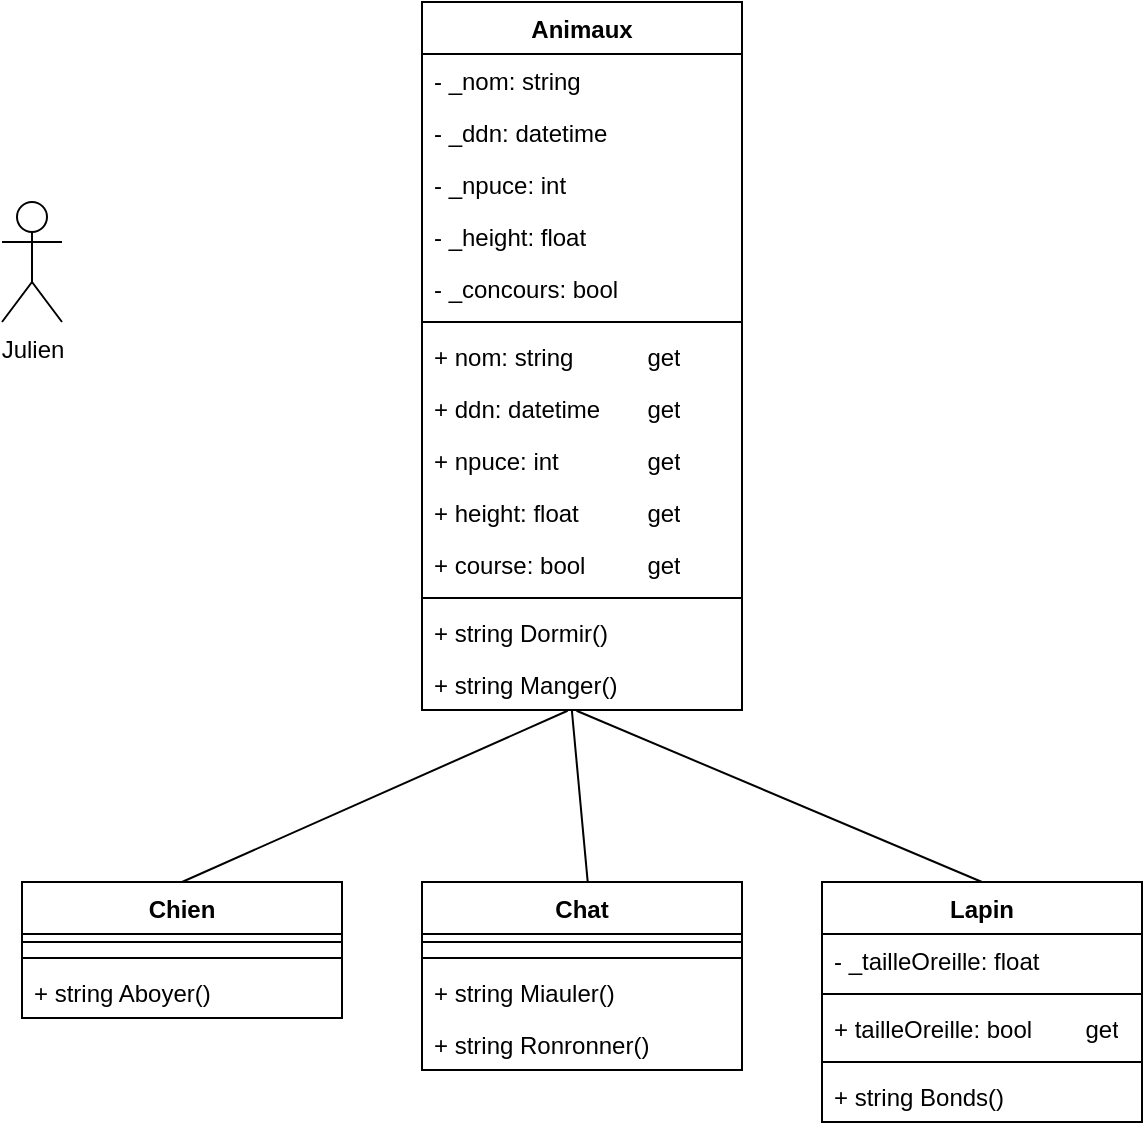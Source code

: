 <mxfile version="21.6.8" type="device" pages="4">
  <diagram name="Animaux" id="G9YIiXVRCC_o8Q86txv5">
    <mxGraphModel dx="1674" dy="884" grid="1" gridSize="10" guides="1" tooltips="1" connect="1" arrows="1" fold="1" page="1" pageScale="1" pageWidth="827" pageHeight="1169" math="0" shadow="0">
      <root>
        <mxCell id="0" />
        <mxCell id="1" parent="0" />
        <mxCell id="nkpsJDOZXWLlTWPkHxSV-1" value="Animaux" style="swimlane;fontStyle=1;align=center;verticalAlign=top;childLayout=stackLayout;horizontal=1;startSize=26;horizontalStack=0;resizeParent=1;resizeParentMax=0;resizeLast=0;collapsible=1;marginBottom=0;whiteSpace=wrap;html=1;" vertex="1" parent="1">
          <mxGeometry x="320" y="320" width="160" height="354" as="geometry" />
        </mxCell>
        <mxCell id="nkpsJDOZXWLlTWPkHxSV-2" value="- _nom: string" style="text;strokeColor=none;fillColor=none;align=left;verticalAlign=top;spacingLeft=4;spacingRight=4;overflow=hidden;rotatable=0;points=[[0,0.5],[1,0.5]];portConstraint=eastwest;whiteSpace=wrap;html=1;" vertex="1" parent="nkpsJDOZXWLlTWPkHxSV-1">
          <mxGeometry y="26" width="160" height="26" as="geometry" />
        </mxCell>
        <mxCell id="nkpsJDOZXWLlTWPkHxSV-14" value="- _ddn: datetime" style="text;strokeColor=none;fillColor=none;align=left;verticalAlign=top;spacingLeft=4;spacingRight=4;overflow=hidden;rotatable=0;points=[[0,0.5],[1,0.5]];portConstraint=eastwest;whiteSpace=wrap;html=1;" vertex="1" parent="nkpsJDOZXWLlTWPkHxSV-1">
          <mxGeometry y="52" width="160" height="26" as="geometry" />
        </mxCell>
        <mxCell id="nkpsJDOZXWLlTWPkHxSV-15" value="- _npuce: int" style="text;strokeColor=none;fillColor=none;align=left;verticalAlign=top;spacingLeft=4;spacingRight=4;overflow=hidden;rotatable=0;points=[[0,0.5],[1,0.5]];portConstraint=eastwest;whiteSpace=wrap;html=1;" vertex="1" parent="nkpsJDOZXWLlTWPkHxSV-1">
          <mxGeometry y="78" width="160" height="26" as="geometry" />
        </mxCell>
        <mxCell id="nkpsJDOZXWLlTWPkHxSV-18" value="- _height: float&lt;br&gt;" style="text;strokeColor=none;fillColor=none;align=left;verticalAlign=top;spacingLeft=4;spacingRight=4;overflow=hidden;rotatable=0;points=[[0,0.5],[1,0.5]];portConstraint=eastwest;whiteSpace=wrap;html=1;" vertex="1" parent="nkpsJDOZXWLlTWPkHxSV-1">
          <mxGeometry y="104" width="160" height="26" as="geometry" />
        </mxCell>
        <mxCell id="nkpsJDOZXWLlTWPkHxSV-19" value="- _concours: bool" style="text;strokeColor=none;fillColor=none;align=left;verticalAlign=top;spacingLeft=4;spacingRight=4;overflow=hidden;rotatable=0;points=[[0,0.5],[1,0.5]];portConstraint=eastwest;whiteSpace=wrap;html=1;" vertex="1" parent="nkpsJDOZXWLlTWPkHxSV-1">
          <mxGeometry y="130" width="160" height="26" as="geometry" />
        </mxCell>
        <mxCell id="nkpsJDOZXWLlTWPkHxSV-3" value="" style="line;strokeWidth=1;fillColor=none;align=left;verticalAlign=middle;spacingTop=-1;spacingLeft=3;spacingRight=3;rotatable=0;labelPosition=right;points=[];portConstraint=eastwest;strokeColor=inherit;" vertex="1" parent="nkpsJDOZXWLlTWPkHxSV-1">
          <mxGeometry y="156" width="160" height="8" as="geometry" />
        </mxCell>
        <mxCell id="nkpsJDOZXWLlTWPkHxSV-4" value="+ nom: string&amp;nbsp;&lt;span style=&quot;white-space: pre;&quot;&gt;&#x9;&lt;/span&gt;&lt;span style=&quot;white-space: pre;&quot;&gt;&#x9;&lt;/span&gt;get" style="text;strokeColor=none;fillColor=none;align=left;verticalAlign=top;spacingLeft=4;spacingRight=4;overflow=hidden;rotatable=0;points=[[0,0.5],[1,0.5]];portConstraint=eastwest;whiteSpace=wrap;html=1;" vertex="1" parent="nkpsJDOZXWLlTWPkHxSV-1">
          <mxGeometry y="164" width="160" height="26" as="geometry" />
        </mxCell>
        <mxCell id="nkpsJDOZXWLlTWPkHxSV-16" value="+ ddn: datetime&amp;nbsp;&lt;span style=&quot;white-space: pre;&quot;&gt;&#x9;&lt;/span&gt;get" style="text;strokeColor=none;fillColor=none;align=left;verticalAlign=top;spacingLeft=4;spacingRight=4;overflow=hidden;rotatable=0;points=[[0,0.5],[1,0.5]];portConstraint=eastwest;whiteSpace=wrap;html=1;" vertex="1" parent="nkpsJDOZXWLlTWPkHxSV-1">
          <mxGeometry y="190" width="160" height="26" as="geometry" />
        </mxCell>
        <mxCell id="nkpsJDOZXWLlTWPkHxSV-17" value="+ npuce: int&lt;span style=&quot;white-space: pre;&quot;&gt;&#x9;&lt;/span&gt;&amp;nbsp;&lt;span style=&quot;&quot;&gt;&lt;span style=&quot;white-space: pre;&quot;&gt;&amp;nbsp;&amp;nbsp;&amp;nbsp;&amp;nbsp;&lt;/span&gt;&lt;/span&gt;&lt;span style=&quot;&quot;&gt;&lt;span style=&quot;white-space: pre;&quot;&gt;&amp;nbsp;&amp;nbsp;&amp;nbsp;&lt;/span&gt;&lt;/span&gt;get" style="text;strokeColor=none;fillColor=none;align=left;verticalAlign=top;spacingLeft=4;spacingRight=4;overflow=hidden;rotatable=0;points=[[0,0.5],[1,0.5]];portConstraint=eastwest;whiteSpace=wrap;html=1;" vertex="1" parent="nkpsJDOZXWLlTWPkHxSV-1">
          <mxGeometry y="216" width="160" height="26" as="geometry" />
        </mxCell>
        <mxCell id="nkpsJDOZXWLlTWPkHxSV-20" value="+ height: float&lt;span style=&quot;white-space: pre;&quot;&gt;&#x9;&lt;/span&gt;&lt;span style=&quot;white-space: pre;&quot;&gt;&#x9;&lt;/span&gt;get" style="text;strokeColor=none;fillColor=none;align=left;verticalAlign=top;spacingLeft=4;spacingRight=4;overflow=hidden;rotatable=0;points=[[0,0.5],[1,0.5]];portConstraint=eastwest;whiteSpace=wrap;html=1;" vertex="1" parent="nkpsJDOZXWLlTWPkHxSV-1">
          <mxGeometry y="242" width="160" height="26" as="geometry" />
        </mxCell>
        <mxCell id="nkpsJDOZXWLlTWPkHxSV-21" value="+ course: bool&lt;span style=&quot;white-space: pre;&quot;&gt;&#x9;&lt;/span&gt;&lt;span style=&quot;white-space: pre;&quot;&gt;&#x9;&lt;/span&gt;get" style="text;strokeColor=none;fillColor=none;align=left;verticalAlign=top;spacingLeft=4;spacingRight=4;overflow=hidden;rotatable=0;points=[[0,0.5],[1,0.5]];portConstraint=eastwest;whiteSpace=wrap;html=1;" vertex="1" parent="nkpsJDOZXWLlTWPkHxSV-1">
          <mxGeometry y="268" width="160" height="26" as="geometry" />
        </mxCell>
        <mxCell id="nkpsJDOZXWLlTWPkHxSV-5" value="" style="line;strokeWidth=1;fillColor=none;align=left;verticalAlign=middle;spacingTop=-1;spacingLeft=3;spacingRight=3;rotatable=0;labelPosition=right;points=[];portConstraint=eastwest;strokeColor=inherit;" vertex="1" parent="nkpsJDOZXWLlTWPkHxSV-1">
          <mxGeometry y="294" width="160" height="8" as="geometry" />
        </mxCell>
        <mxCell id="nkpsJDOZXWLlTWPkHxSV-6" value="+ string Dormir()&amp;nbsp;" style="text;strokeColor=none;fillColor=none;align=left;verticalAlign=top;spacingLeft=4;spacingRight=4;overflow=hidden;rotatable=0;points=[[0,0.5],[1,0.5]];portConstraint=eastwest;whiteSpace=wrap;html=1;" vertex="1" parent="nkpsJDOZXWLlTWPkHxSV-1">
          <mxGeometry y="302" width="160" height="26" as="geometry" />
        </mxCell>
        <mxCell id="nkpsJDOZXWLlTWPkHxSV-22" value="+ string Manger()&amp;nbsp;" style="text;strokeColor=none;fillColor=none;align=left;verticalAlign=top;spacingLeft=4;spacingRight=4;overflow=hidden;rotatable=0;points=[[0,0.5],[1,0.5]];portConstraint=eastwest;whiteSpace=wrap;html=1;" vertex="1" parent="nkpsJDOZXWLlTWPkHxSV-1">
          <mxGeometry y="328" width="160" height="26" as="geometry" />
        </mxCell>
        <mxCell id="nkpsJDOZXWLlTWPkHxSV-23" value="Chat" style="swimlane;fontStyle=1;align=center;verticalAlign=top;childLayout=stackLayout;horizontal=1;startSize=26;horizontalStack=0;resizeParent=1;resizeParentMax=0;resizeLast=0;collapsible=1;marginBottom=0;whiteSpace=wrap;html=1;" vertex="1" parent="1">
          <mxGeometry x="320" y="760" width="160" height="94" as="geometry" />
        </mxCell>
        <mxCell id="nkpsJDOZXWLlTWPkHxSV-29" value="" style="line;strokeWidth=1;fillColor=none;align=left;verticalAlign=middle;spacingTop=-1;spacingLeft=3;spacingRight=3;rotatable=0;labelPosition=right;points=[];portConstraint=eastwest;strokeColor=inherit;" vertex="1" parent="nkpsJDOZXWLlTWPkHxSV-23">
          <mxGeometry y="26" width="160" height="8" as="geometry" />
        </mxCell>
        <mxCell id="nkpsJDOZXWLlTWPkHxSV-35" value="" style="line;strokeWidth=1;fillColor=none;align=left;verticalAlign=middle;spacingTop=-1;spacingLeft=3;spacingRight=3;rotatable=0;labelPosition=right;points=[];portConstraint=eastwest;strokeColor=inherit;" vertex="1" parent="nkpsJDOZXWLlTWPkHxSV-23">
          <mxGeometry y="34" width="160" height="8" as="geometry" />
        </mxCell>
        <mxCell id="nkpsJDOZXWLlTWPkHxSV-36" value="+ string Miauler()&amp;nbsp;" style="text;strokeColor=none;fillColor=none;align=left;verticalAlign=top;spacingLeft=4;spacingRight=4;overflow=hidden;rotatable=0;points=[[0,0.5],[1,0.5]];portConstraint=eastwest;whiteSpace=wrap;html=1;" vertex="1" parent="nkpsJDOZXWLlTWPkHxSV-23">
          <mxGeometry y="42" width="160" height="26" as="geometry" />
        </mxCell>
        <mxCell id="nkpsJDOZXWLlTWPkHxSV-73" value="+ string Ronronner()&amp;nbsp;" style="text;strokeColor=none;fillColor=none;align=left;verticalAlign=top;spacingLeft=4;spacingRight=4;overflow=hidden;rotatable=0;points=[[0,0.5],[1,0.5]];portConstraint=eastwest;whiteSpace=wrap;html=1;" vertex="1" parent="nkpsJDOZXWLlTWPkHxSV-23">
          <mxGeometry y="68" width="160" height="26" as="geometry" />
        </mxCell>
        <mxCell id="nkpsJDOZXWLlTWPkHxSV-38" value="Chien" style="swimlane;fontStyle=1;align=center;verticalAlign=top;childLayout=stackLayout;horizontal=1;startSize=26;horizontalStack=0;resizeParent=1;resizeParentMax=0;resizeLast=0;collapsible=1;marginBottom=0;whiteSpace=wrap;html=1;" vertex="1" parent="1">
          <mxGeometry x="120" y="760" width="160" height="68" as="geometry" />
        </mxCell>
        <mxCell id="nkpsJDOZXWLlTWPkHxSV-44" value="" style="line;strokeWidth=1;fillColor=none;align=left;verticalAlign=middle;spacingTop=-1;spacingLeft=3;spacingRight=3;rotatable=0;labelPosition=right;points=[];portConstraint=eastwest;strokeColor=inherit;" vertex="1" parent="nkpsJDOZXWLlTWPkHxSV-38">
          <mxGeometry y="26" width="160" height="8" as="geometry" />
        </mxCell>
        <mxCell id="nkpsJDOZXWLlTWPkHxSV-50" value="" style="line;strokeWidth=1;fillColor=none;align=left;verticalAlign=middle;spacingTop=-1;spacingLeft=3;spacingRight=3;rotatable=0;labelPosition=right;points=[];portConstraint=eastwest;strokeColor=inherit;" vertex="1" parent="nkpsJDOZXWLlTWPkHxSV-38">
          <mxGeometry y="34" width="160" height="8" as="geometry" />
        </mxCell>
        <mxCell id="nkpsJDOZXWLlTWPkHxSV-51" value="+ string Aboyer()&amp;nbsp;" style="text;strokeColor=none;fillColor=none;align=left;verticalAlign=top;spacingLeft=4;spacingRight=4;overflow=hidden;rotatable=0;points=[[0,0.5],[1,0.5]];portConstraint=eastwest;whiteSpace=wrap;html=1;" vertex="1" parent="nkpsJDOZXWLlTWPkHxSV-38">
          <mxGeometry y="42" width="160" height="26" as="geometry" />
        </mxCell>
        <mxCell id="nkpsJDOZXWLlTWPkHxSV-55" value="" style="endArrow=none;html=1;rounded=0;exitX=0.5;exitY=0;exitDx=0;exitDy=0;entryX=0.455;entryY=1.015;entryDx=0;entryDy=0;entryPerimeter=0;" edge="1" parent="1" source="nkpsJDOZXWLlTWPkHxSV-38" target="nkpsJDOZXWLlTWPkHxSV-22">
          <mxGeometry relative="1" as="geometry">
            <mxPoint x="200.0" y="659.996" as="sourcePoint" />
            <mxPoint x="410" y="720" as="targetPoint" />
          </mxGeometry>
        </mxCell>
        <mxCell id="nkpsJDOZXWLlTWPkHxSV-56" value="" style="endArrow=none;html=1;rounded=0;exitX=0.468;exitY=0.985;exitDx=0;exitDy=0;exitPerimeter=0;entryX=0.518;entryY=0.002;entryDx=0;entryDy=0;entryPerimeter=0;" edge="1" parent="1" source="nkpsJDOZXWLlTWPkHxSV-22" target="nkpsJDOZXWLlTWPkHxSV-23">
          <mxGeometry relative="1" as="geometry">
            <mxPoint x="349" y="700" as="sourcePoint" />
            <mxPoint x="479" y="750" as="targetPoint" />
          </mxGeometry>
        </mxCell>
        <mxCell id="nkpsJDOZXWLlTWPkHxSV-57" value="Lapin" style="swimlane;fontStyle=1;align=center;verticalAlign=top;childLayout=stackLayout;horizontal=1;startSize=26;horizontalStack=0;resizeParent=1;resizeParentMax=0;resizeLast=0;collapsible=1;marginBottom=0;whiteSpace=wrap;html=1;" vertex="1" parent="1">
          <mxGeometry x="520" y="760" width="160" height="120" as="geometry" />
        </mxCell>
        <mxCell id="nkpsJDOZXWLlTWPkHxSV-62" value="- _tailleOreille: float" style="text;strokeColor=none;fillColor=none;align=left;verticalAlign=top;spacingLeft=4;spacingRight=4;overflow=hidden;rotatable=0;points=[[0,0.5],[1,0.5]];portConstraint=eastwest;whiteSpace=wrap;html=1;" vertex="1" parent="nkpsJDOZXWLlTWPkHxSV-57">
          <mxGeometry y="26" width="160" height="26" as="geometry" />
        </mxCell>
        <mxCell id="nkpsJDOZXWLlTWPkHxSV-63" value="" style="line;strokeWidth=1;fillColor=none;align=left;verticalAlign=middle;spacingTop=-1;spacingLeft=3;spacingRight=3;rotatable=0;labelPosition=right;points=[];portConstraint=eastwest;strokeColor=inherit;" vertex="1" parent="nkpsJDOZXWLlTWPkHxSV-57">
          <mxGeometry y="52" width="160" height="8" as="geometry" />
        </mxCell>
        <mxCell id="nkpsJDOZXWLlTWPkHxSV-68" value="+ tailleOreille: bool&lt;span style=&quot;&quot;&gt;&lt;span style=&quot;white-space: pre;&quot;&gt;&amp;nbsp;&amp;nbsp;&amp;nbsp;&amp;nbsp;&lt;/span&gt;&lt;/span&gt;&lt;span style=&quot;&quot;&gt;&lt;span style=&quot;white-space: pre;&quot;&gt;&amp;nbsp;&amp;nbsp;&amp;nbsp;&amp;nbsp;&lt;/span&gt;&lt;/span&gt;get" style="text;strokeColor=none;fillColor=none;align=left;verticalAlign=top;spacingLeft=4;spacingRight=4;overflow=hidden;rotatable=0;points=[[0,0.5],[1,0.5]];portConstraint=eastwest;whiteSpace=wrap;html=1;" vertex="1" parent="nkpsJDOZXWLlTWPkHxSV-57">
          <mxGeometry y="60" width="160" height="26" as="geometry" />
        </mxCell>
        <mxCell id="nkpsJDOZXWLlTWPkHxSV-69" value="" style="line;strokeWidth=1;fillColor=none;align=left;verticalAlign=middle;spacingTop=-1;spacingLeft=3;spacingRight=3;rotatable=0;labelPosition=right;points=[];portConstraint=eastwest;strokeColor=inherit;" vertex="1" parent="nkpsJDOZXWLlTWPkHxSV-57">
          <mxGeometry y="86" width="160" height="8" as="geometry" />
        </mxCell>
        <mxCell id="nkpsJDOZXWLlTWPkHxSV-70" value="+ string Bonds()&amp;nbsp;" style="text;strokeColor=none;fillColor=none;align=left;verticalAlign=top;spacingLeft=4;spacingRight=4;overflow=hidden;rotatable=0;points=[[0,0.5],[1,0.5]];portConstraint=eastwest;whiteSpace=wrap;html=1;" vertex="1" parent="nkpsJDOZXWLlTWPkHxSV-57">
          <mxGeometry y="94" width="160" height="26" as="geometry" />
        </mxCell>
        <mxCell id="nkpsJDOZXWLlTWPkHxSV-72" value="" style="endArrow=none;html=1;rounded=0;exitX=0.483;exitY=1.015;exitDx=0;exitDy=0;exitPerimeter=0;entryX=0.5;entryY=0;entryDx=0;entryDy=0;" edge="1" parent="1" source="nkpsJDOZXWLlTWPkHxSV-22" target="nkpsJDOZXWLlTWPkHxSV-57">
          <mxGeometry relative="1" as="geometry">
            <mxPoint x="570" y="650" as="sourcePoint" />
            <mxPoint x="578" y="737" as="targetPoint" />
          </mxGeometry>
        </mxCell>
        <mxCell id="1p0MgrXHbear9y_bYHHC-1" value="Julien" style="shape=umlActor;verticalLabelPosition=bottom;verticalAlign=top;html=1;" vertex="1" parent="1">
          <mxGeometry x="110" y="420" width="30" height="60" as="geometry" />
        </mxCell>
      </root>
    </mxGraphModel>
  </diagram>
  <diagram id="aQ-FF86XojmF6SfJ6ZYk" name="Parallelepipede">
    <mxGraphModel dx="797" dy="421" grid="1" gridSize="10" guides="1" tooltips="1" connect="1" arrows="1" fold="1" page="1" pageScale="1" pageWidth="827" pageHeight="1169" math="0" shadow="0">
      <root>
        <mxCell id="0" />
        <mxCell id="1" parent="0" />
        <mxCell id="4IF6lbvwDm5EGwDaZwMn-1" value="[A] Parallelepipede " style="swimlane;fontStyle=1;align=center;verticalAlign=top;childLayout=stackLayout;horizontal=1;startSize=26;horizontalStack=0;resizeParent=1;resizeParentMax=0;resizeLast=0;collapsible=1;marginBottom=0;whiteSpace=wrap;html=1;" vertex="1" parent="1">
          <mxGeometry x="320" y="360" width="200" height="146" as="geometry" />
        </mxCell>
        <mxCell id="4IF6lbvwDm5EGwDaZwMn-2" value="- _couleur: string" style="text;strokeColor=none;fillColor=none;align=left;verticalAlign=top;spacingLeft=4;spacingRight=4;overflow=hidden;rotatable=0;points=[[0,0.5],[1,0.5]];portConstraint=eastwest;whiteSpace=wrap;html=1;" vertex="1" parent="4IF6lbvwDm5EGwDaZwMn-1">
          <mxGeometry y="26" width="200" height="26" as="geometry" />
        </mxCell>
        <mxCell id="4IF6lbvwDm5EGwDaZwMn-7" value="" style="line;strokeWidth=1;fillColor=none;align=left;verticalAlign=middle;spacingTop=-1;spacingLeft=3;spacingRight=3;rotatable=0;labelPosition=right;points=[];portConstraint=eastwest;strokeColor=inherit;" vertex="1" parent="4IF6lbvwDm5EGwDaZwMn-1">
          <mxGeometry y="52" width="200" height="8" as="geometry" />
        </mxCell>
        <mxCell id="4IF6lbvwDm5EGwDaZwMn-8" value="+ Couleur: string&lt;span style=&quot;white-space: pre;&quot;&gt;&#x9;&lt;span style=&quot;white-space: pre;&quot;&gt;&#x9;&lt;/span&gt; &lt;/span&gt;&amp;nbsp; &amp;nbsp; get/set" style="text;strokeColor=none;fillColor=none;align=left;verticalAlign=top;spacingLeft=4;spacingRight=4;overflow=hidden;rotatable=0;points=[[0,0.5],[1,0.5]];portConstraint=eastwest;whiteSpace=wrap;html=1;" vertex="1" parent="4IF6lbvwDm5EGwDaZwMn-1">
          <mxGeometry y="60" width="200" height="26" as="geometry" />
        </mxCell>
        <mxCell id="4IF6lbvwDm5EGwDaZwMn-13" value="" style="line;strokeWidth=1;fillColor=none;align=left;verticalAlign=middle;spacingTop=-1;spacingLeft=3;spacingRight=3;rotatable=0;labelPosition=right;points=[];portConstraint=eastwest;strokeColor=inherit;" vertex="1" parent="4IF6lbvwDm5EGwDaZwMn-1">
          <mxGeometry y="86" width="200" height="8" as="geometry" />
        </mxCell>
        <mxCell id="4IF6lbvwDm5EGwDaZwMn-15" value="+ int CalculeSurface() &lt;span style=&quot;white-space: pre;&quot;&gt;&#x9;&lt;/span&gt;&lt;span style=&quot;white-space: pre;&quot;&gt;&#x9;&lt;/span&gt;[A]" style="text;strokeColor=none;fillColor=none;align=left;verticalAlign=top;spacingLeft=4;spacingRight=4;overflow=hidden;rotatable=0;points=[[0,0.5],[1,0.5]];portConstraint=eastwest;whiteSpace=wrap;html=1;" vertex="1" parent="4IF6lbvwDm5EGwDaZwMn-1">
          <mxGeometry y="94" width="200" height="26" as="geometry" />
        </mxCell>
        <mxCell id="4IF6lbvwDm5EGwDaZwMn-34" value="+ int Calculeperimetre()&lt;span style=&quot;white-space: pre;&quot;&gt;&#x9;&lt;/span&gt;&lt;span style=&quot;white-space: pre;&quot;&gt;&#x9;&lt;/span&gt;[A]&lt;br&gt;&amp;nbsp;" style="text;strokeColor=none;fillColor=none;align=left;verticalAlign=top;spacingLeft=4;spacingRight=4;overflow=hidden;rotatable=0;points=[[0,0.5],[1,0.5]];portConstraint=eastwest;whiteSpace=wrap;html=1;" vertex="1" parent="4IF6lbvwDm5EGwDaZwMn-1">
          <mxGeometry y="120" width="200" height="26" as="geometry" />
        </mxCell>
        <mxCell id="4IF6lbvwDm5EGwDaZwMn-36" value="Rectangle" style="swimlane;fontStyle=1;align=center;verticalAlign=top;childLayout=stackLayout;horizontal=1;startSize=26;horizontalStack=0;resizeParent=1;resizeParentMax=0;resizeLast=0;collapsible=1;marginBottom=0;whiteSpace=wrap;html=1;" vertex="1" parent="1">
          <mxGeometry x="160" y="560" width="240" height="146" as="geometry" />
        </mxCell>
        <mxCell id="4IF6lbvwDm5EGwDaZwMn-49" value="- _dimensions: float[2]" style="text;strokeColor=none;fillColor=none;align=left;verticalAlign=top;spacingLeft=4;spacingRight=4;overflow=hidden;rotatable=0;points=[[0,0.5],[1,0.5]];portConstraint=eastwest;whiteSpace=wrap;html=1;" vertex="1" parent="4IF6lbvwDm5EGwDaZwMn-36">
          <mxGeometry y="26" width="240" height="26" as="geometry" />
        </mxCell>
        <mxCell id="4IF6lbvwDm5EGwDaZwMn-38" value="" style="line;strokeWidth=1;fillColor=none;align=left;verticalAlign=middle;spacingTop=-1;spacingLeft=3;spacingRight=3;rotatable=0;labelPosition=right;points=[];portConstraint=eastwest;strokeColor=inherit;" vertex="1" parent="4IF6lbvwDm5EGwDaZwMn-36">
          <mxGeometry y="52" width="240" height="8" as="geometry" />
        </mxCell>
        <mxCell id="4IF6lbvwDm5EGwDaZwMn-55" value="+ Dimensions: float[2]&lt;span style=&quot;white-space: pre;&quot;&gt;&#x9;&lt;/span&gt;&lt;span style=&quot;white-space: pre;&quot;&gt;&#x9;&lt;/span&gt;&lt;span style=&quot;white-space: pre;&quot;&gt;&#x9;&lt;/span&gt;get/set" style="text;strokeColor=none;fillColor=none;align=left;verticalAlign=top;spacingLeft=4;spacingRight=4;overflow=hidden;rotatable=0;points=[[0,0.5],[1,0.5]];portConstraint=eastwest;whiteSpace=wrap;html=1;" vertex="1" parent="4IF6lbvwDm5EGwDaZwMn-36">
          <mxGeometry y="60" width="240" height="26" as="geometry" />
        </mxCell>
        <mxCell id="4IF6lbvwDm5EGwDaZwMn-40" value="" style="line;strokeWidth=1;fillColor=none;align=left;verticalAlign=middle;spacingTop=-1;spacingLeft=3;spacingRight=3;rotatable=0;labelPosition=right;points=[];portConstraint=eastwest;strokeColor=inherit;" vertex="1" parent="4IF6lbvwDm5EGwDaZwMn-36">
          <mxGeometry y="86" width="240" height="8" as="geometry" />
        </mxCell>
        <mxCell id="4IF6lbvwDm5EGwDaZwMn-59" value="+ int Calculeperimetre()&lt;span style=&quot;white-space: pre;&quot;&gt;&#x9;&lt;/span&gt;&amp;nbsp; &amp;nbsp; &amp;nbsp; [OVERRIDE]&lt;br&gt;&amp;nbsp;" style="text;strokeColor=none;fillColor=none;align=left;verticalAlign=top;spacingLeft=4;spacingRight=4;overflow=hidden;rotatable=0;points=[[0,0.5],[1,0.5]];portConstraint=eastwest;whiteSpace=wrap;html=1;" vertex="1" parent="4IF6lbvwDm5EGwDaZwMn-36">
          <mxGeometry y="94" width="240" height="26" as="geometry" />
        </mxCell>
        <mxCell id="4IF6lbvwDm5EGwDaZwMn-58" value="+ int CalculeSurface()&lt;span style=&quot;white-space: pre;&quot;&gt;&#x9;&lt;/span&gt;&amp;nbsp; &amp;nbsp; &amp;nbsp; [OVERRIDE]" style="text;strokeColor=none;fillColor=none;align=left;verticalAlign=top;spacingLeft=4;spacingRight=4;overflow=hidden;rotatable=0;points=[[0,0.5],[1,0.5]];portConstraint=eastwest;whiteSpace=wrap;html=1;" vertex="1" parent="4IF6lbvwDm5EGwDaZwMn-36">
          <mxGeometry y="120" width="240" height="26" as="geometry" />
        </mxCell>
        <mxCell id="4IF6lbvwDm5EGwDaZwMn-42" value="Carré" style="swimlane;fontStyle=1;align=center;verticalAlign=top;childLayout=stackLayout;horizontal=1;startSize=26;horizontalStack=0;resizeParent=1;resizeParentMax=0;resizeLast=0;collapsible=1;marginBottom=0;whiteSpace=wrap;html=1;" vertex="1" parent="1">
          <mxGeometry x="440" y="560" width="240" height="146" as="geometry" />
        </mxCell>
        <mxCell id="4IF6lbvwDm5EGwDaZwMn-54" value="- _dimensions: float" style="text;strokeColor=none;fillColor=none;align=left;verticalAlign=top;spacingLeft=4;spacingRight=4;overflow=hidden;rotatable=0;points=[[0,0.5],[1,0.5]];portConstraint=eastwest;whiteSpace=wrap;html=1;" vertex="1" parent="4IF6lbvwDm5EGwDaZwMn-42">
          <mxGeometry y="26" width="240" height="26" as="geometry" />
        </mxCell>
        <mxCell id="4IF6lbvwDm5EGwDaZwMn-44" value="" style="line;strokeWidth=1;fillColor=none;align=left;verticalAlign=middle;spacingTop=-1;spacingLeft=3;spacingRight=3;rotatable=0;labelPosition=right;points=[];portConstraint=eastwest;strokeColor=inherit;" vertex="1" parent="4IF6lbvwDm5EGwDaZwMn-42">
          <mxGeometry y="52" width="240" height="8" as="geometry" />
        </mxCell>
        <mxCell id="4IF6lbvwDm5EGwDaZwMn-57" value="+ Dimensions: float&lt;span style=&quot;white-space: pre;&quot;&gt;&#x9;&lt;/span&gt;&lt;span style=&quot;white-space: pre;&quot;&gt;&#x9;&lt;/span&gt;&lt;span style=&quot;white-space: pre;&quot;&gt;&#x9;&lt;/span&gt;&lt;span style=&quot;white-space: pre;&quot;&gt;&#x9;&lt;/span&gt;get/set" style="text;strokeColor=none;fillColor=none;align=left;verticalAlign=top;spacingLeft=4;spacingRight=4;overflow=hidden;rotatable=0;points=[[0,0.5],[1,0.5]];portConstraint=eastwest;whiteSpace=wrap;html=1;" vertex="1" parent="4IF6lbvwDm5EGwDaZwMn-42">
          <mxGeometry y="60" width="240" height="26" as="geometry" />
        </mxCell>
        <mxCell id="4IF6lbvwDm5EGwDaZwMn-46" value="" style="line;strokeWidth=1;fillColor=none;align=left;verticalAlign=middle;spacingTop=-1;spacingLeft=3;spacingRight=3;rotatable=0;labelPosition=right;points=[];portConstraint=eastwest;strokeColor=inherit;" vertex="1" parent="4IF6lbvwDm5EGwDaZwMn-42">
          <mxGeometry y="86" width="240" height="8" as="geometry" />
        </mxCell>
        <mxCell id="4IF6lbvwDm5EGwDaZwMn-60" value="+ int Calculeperimetre()&lt;span style=&quot;white-space: pre;&quot;&gt;&#x9;&lt;/span&gt;&amp;nbsp; &amp;nbsp; &amp;nbsp; [OVERRIDE]&lt;br&gt;&amp;nbsp;" style="text;strokeColor=none;fillColor=none;align=left;verticalAlign=top;spacingLeft=4;spacingRight=4;overflow=hidden;rotatable=0;points=[[0,0.5],[1,0.5]];portConstraint=eastwest;whiteSpace=wrap;html=1;" vertex="1" parent="4IF6lbvwDm5EGwDaZwMn-42">
          <mxGeometry y="94" width="240" height="26" as="geometry" />
        </mxCell>
        <mxCell id="4IF6lbvwDm5EGwDaZwMn-61" value="+ int CalculeSurface() &lt;span style=&quot;white-space: pre;&quot;&gt;&#x9;&lt;/span&gt;&amp;nbsp; &amp;nbsp; &amp;nbsp; [OVERRIDE]" style="text;strokeColor=none;fillColor=none;align=left;verticalAlign=top;spacingLeft=4;spacingRight=4;overflow=hidden;rotatable=0;points=[[0,0.5],[1,0.5]];portConstraint=eastwest;whiteSpace=wrap;html=1;" vertex="1" parent="4IF6lbvwDm5EGwDaZwMn-42">
          <mxGeometry y="120" width="240" height="26" as="geometry" />
        </mxCell>
        <mxCell id="4IF6lbvwDm5EGwDaZwMn-52" value="" style="endArrow=none;html=1;rounded=0;entryX=0.5;entryY=0;entryDx=0;entryDy=0;" edge="1" parent="1" source="4IF6lbvwDm5EGwDaZwMn-1" target="4IF6lbvwDm5EGwDaZwMn-42">
          <mxGeometry relative="1" as="geometry">
            <mxPoint x="414" y="518" as="sourcePoint" />
            <mxPoint x="684" y="538" as="targetPoint" />
          </mxGeometry>
        </mxCell>
        <mxCell id="4IF6lbvwDm5EGwDaZwMn-53" value="" style="endArrow=none;html=1;rounded=0;entryX=0.5;entryY=0;entryDx=0;entryDy=0;" edge="1" parent="1" source="4IF6lbvwDm5EGwDaZwMn-1" target="4IF6lbvwDm5EGwDaZwMn-36">
          <mxGeometry relative="1" as="geometry">
            <mxPoint x="414" y="518" as="sourcePoint" />
            <mxPoint x="694" y="528" as="targetPoint" />
          </mxGeometry>
        </mxCell>
        <mxCell id="StdAPCt4IrrsGX8wB2Hx-1" value="Robert" style="shape=umlActor;verticalLabelPosition=bottom;verticalAlign=top;html=1;" vertex="1" parent="1">
          <mxGeometry x="740" y="470" width="30" height="60" as="geometry" />
        </mxCell>
      </root>
    </mxGraphModel>
  </diagram>
  <diagram id="vsErDUJWt_vchLRGWmBG" name="Société">
    <mxGraphModel dx="2093" dy="1105" grid="1" gridSize="10" guides="1" tooltips="1" connect="1" arrows="1" fold="1" page="1" pageScale="1" pageWidth="827" pageHeight="1169" math="0" shadow="0">
      <root>
        <mxCell id="0" />
        <mxCell id="1" parent="0" />
        <mxCell id="wZWbbjTDxhFN_Gfpqyc2-1" value="Employe" style="swimlane;fontStyle=1;align=center;verticalAlign=top;childLayout=stackLayout;horizontal=1;startSize=26;horizontalStack=0;resizeParent=1;resizeParentMax=0;resizeLast=0;collapsible=1;marginBottom=0;whiteSpace=wrap;html=1;" vertex="1" parent="1">
          <mxGeometry x="320" y="160" width="200" height="276" as="geometry" />
        </mxCell>
        <mxCell id="wZWbbjTDxhFN_Gfpqyc2-2" value="- _nom: string" style="text;strokeColor=none;fillColor=none;align=left;verticalAlign=top;spacingLeft=4;spacingRight=4;overflow=hidden;rotatable=0;points=[[0,0.5],[1,0.5]];portConstraint=eastwest;whiteSpace=wrap;html=1;" vertex="1" parent="wZWbbjTDxhFN_Gfpqyc2-1">
          <mxGeometry y="26" width="200" height="26" as="geometry" />
        </mxCell>
        <mxCell id="RkNYUtAEY7Da_TiBeQNH-1" value="- _prenom: string" style="text;strokeColor=none;fillColor=none;align=left;verticalAlign=top;spacingLeft=4;spacingRight=4;overflow=hidden;rotatable=0;points=[[0,0.5],[1,0.5]];portConstraint=eastwest;whiteSpace=wrap;html=1;" vertex="1" parent="wZWbbjTDxhFN_Gfpqyc2-1">
          <mxGeometry y="52" width="200" height="26" as="geometry" />
        </mxCell>
        <mxCell id="RkNYUtAEY7Da_TiBeQNH-3" value="- _ddn: datetime" style="text;strokeColor=none;fillColor=none;align=left;verticalAlign=top;spacingLeft=4;spacingRight=4;overflow=hidden;rotatable=0;points=[[0,0.5],[1,0.5]];portConstraint=eastwest;whiteSpace=wrap;html=1;" vertex="1" parent="wZWbbjTDxhFN_Gfpqyc2-1">
          <mxGeometry y="78" width="200" height="26" as="geometry" />
        </mxCell>
        <mxCell id="RkNYUtAEY7Da_TiBeQNH-2" value="- _matricule: int" style="text;strokeColor=none;fillColor=none;align=left;verticalAlign=top;spacingLeft=4;spacingRight=4;overflow=hidden;rotatable=0;points=[[0,0.5],[1,0.5]];portConstraint=eastwest;whiteSpace=wrap;html=1;" vertex="1" parent="wZWbbjTDxhFN_Gfpqyc2-1">
          <mxGeometry y="104" width="200" height="26" as="geometry" />
        </mxCell>
        <mxCell id="wZWbbjTDxhFN_Gfpqyc2-3" value="" style="line;strokeWidth=1;fillColor=none;align=left;verticalAlign=middle;spacingTop=-1;spacingLeft=3;spacingRight=3;rotatable=0;labelPosition=right;points=[];portConstraint=eastwest;strokeColor=inherit;" vertex="1" parent="wZWbbjTDxhFN_Gfpqyc2-1">
          <mxGeometry y="130" width="200" height="8" as="geometry" />
        </mxCell>
        <mxCell id="wZWbbjTDxhFN_Gfpqyc2-4" value="+ Nom: string&lt;span style=&quot;white-space: pre;&quot;&gt;&#x9;&lt;/span&gt;&lt;span style=&quot;white-space: pre;&quot;&gt;&#x9;&lt;/span&gt;&lt;span style=&quot;white-space: pre;&quot;&gt;&#x9;&lt;/span&gt;&lt;span style=&quot;white-space: pre;&quot;&gt;&#x9;&lt;/span&gt;get" style="text;strokeColor=none;fillColor=none;align=left;verticalAlign=top;spacingLeft=4;spacingRight=4;overflow=hidden;rotatable=0;points=[[0,0.5],[1,0.5]];portConstraint=eastwest;whiteSpace=wrap;html=1;" vertex="1" parent="wZWbbjTDxhFN_Gfpqyc2-1">
          <mxGeometry y="138" width="200" height="26" as="geometry" />
        </mxCell>
        <mxCell id="RkNYUtAEY7Da_TiBeQNH-4" value="+ Prenom: string&lt;span style=&quot;white-space: pre;&quot;&gt;&#x9;&lt;span style=&quot;white-space: pre;&quot;&gt;&#x9;&lt;/span&gt; &lt;/span&gt;&amp;nbsp; &amp;nbsp; &lt;span style=&quot;white-space: pre;&quot;&gt;&#x9;&lt;/span&gt;get" style="text;strokeColor=none;fillColor=none;align=left;verticalAlign=top;spacingLeft=4;spacingRight=4;overflow=hidden;rotatable=0;points=[[0,0.5],[1,0.5]];portConstraint=eastwest;whiteSpace=wrap;html=1;" vertex="1" parent="wZWbbjTDxhFN_Gfpqyc2-1">
          <mxGeometry y="164" width="200" height="26" as="geometry" />
        </mxCell>
        <mxCell id="RkNYUtAEY7Da_TiBeQNH-6" value="+ Ddn: datetime&lt;span style=&quot;white-space: pre;&quot;&gt;&#x9;&lt;/span&gt;&lt;span style=&quot;white-space: pre;&quot;&gt;&#x9;&lt;/span&gt;&lt;span style=&quot;white-space: pre;&quot;&gt;&#x9;&lt;/span&gt;get" style="text;strokeColor=none;fillColor=none;align=left;verticalAlign=top;spacingLeft=4;spacingRight=4;overflow=hidden;rotatable=0;points=[[0,0.5],[1,0.5]];portConstraint=eastwest;whiteSpace=wrap;html=1;" vertex="1" parent="wZWbbjTDxhFN_Gfpqyc2-1">
          <mxGeometry y="190" width="200" height="26" as="geometry" />
        </mxCell>
        <mxCell id="RkNYUtAEY7Da_TiBeQNH-5" value="+ Matricule: int&lt;span style=&quot;white-space: pre;&quot;&gt;&#x9;&lt;span style=&quot;white-space: pre;&quot;&gt;&#x9;&lt;/span&gt; &lt;/span&gt;&amp;nbsp; &amp;nbsp; get/set" style="text;strokeColor=none;fillColor=none;align=left;verticalAlign=top;spacingLeft=4;spacingRight=4;overflow=hidden;rotatable=0;points=[[0,0.5],[1,0.5]];portConstraint=eastwest;whiteSpace=wrap;html=1;" vertex="1" parent="wZWbbjTDxhFN_Gfpqyc2-1">
          <mxGeometry y="216" width="200" height="26" as="geometry" />
        </mxCell>
        <mxCell id="wZWbbjTDxhFN_Gfpqyc2-5" value="" style="line;strokeWidth=1;fillColor=none;align=left;verticalAlign=middle;spacingTop=-1;spacingLeft=3;spacingRight=3;rotatable=0;labelPosition=right;points=[];portConstraint=eastwest;strokeColor=inherit;" vertex="1" parent="wZWbbjTDxhFN_Gfpqyc2-1">
          <mxGeometry y="242" width="200" height="8" as="geometry" />
        </mxCell>
        <mxCell id="RkNYUtAEY7Da_TiBeQNH-12" value="+ string Infos() &lt;span style=&quot;white-space: pre;&quot;&gt;&#x9;&lt;/span&gt;&lt;span style=&quot;white-space: pre;&quot;&gt;&#x9;&lt;/span&gt;&lt;span style=&quot;white-space: pre;&quot;&gt;&#x9;&lt;/span&gt;[A]" style="text;strokeColor=none;fillColor=none;align=left;verticalAlign=top;spacingLeft=4;spacingRight=4;overflow=hidden;rotatable=0;points=[[0,0.5],[1,0.5]];portConstraint=eastwest;whiteSpace=wrap;html=1;" vertex="1" parent="wZWbbjTDxhFN_Gfpqyc2-1">
          <mxGeometry y="250" width="200" height="26" as="geometry" />
        </mxCell>
        <mxCell id="wZWbbjTDxhFN_Gfpqyc2-8" value="Ouvrier " style="swimlane;fontStyle=1;align=center;verticalAlign=top;childLayout=stackLayout;horizontal=1;startSize=26;horizontalStack=0;resizeParent=1;resizeParentMax=0;resizeLast=0;collapsible=1;marginBottom=0;whiteSpace=wrap;html=1;" vertex="1" parent="1">
          <mxGeometry x="40" y="518" width="240" height="172" as="geometry" />
        </mxCell>
        <mxCell id="mPHgSzVPYBmJV5eDaxoW-1" value="- _arrive: datetime" style="text;strokeColor=none;fillColor=none;align=left;verticalAlign=top;spacingLeft=4;spacingRight=4;overflow=hidden;rotatable=0;points=[[0,0.5],[1,0.5]];portConstraint=eastwest;whiteSpace=wrap;html=1;" vertex="1" parent="wZWbbjTDxhFN_Gfpqyc2-8">
          <mxGeometry y="26" width="240" height="26" as="geometry" />
        </mxCell>
        <mxCell id="4b1iCXZglp0L7wbbPKDr-1" value="- _salaire: int" style="text;strokeColor=none;fillColor=none;align=left;verticalAlign=top;spacingLeft=4;spacingRight=4;overflow=hidden;rotatable=0;points=[[0,0.5],[1,0.5]];portConstraint=eastwest;whiteSpace=wrap;html=1;" vertex="1" parent="wZWbbjTDxhFN_Gfpqyc2-8">
          <mxGeometry y="52" width="240" height="26" as="geometry" />
        </mxCell>
        <mxCell id="wZWbbjTDxhFN_Gfpqyc2-10" value="" style="line;strokeWidth=1;fillColor=none;align=left;verticalAlign=middle;spacingTop=-1;spacingLeft=3;spacingRight=3;rotatable=0;labelPosition=right;points=[];portConstraint=eastwest;strokeColor=inherit;" vertex="1" parent="wZWbbjTDxhFN_Gfpqyc2-8">
          <mxGeometry y="78" width="240" height="8" as="geometry" />
        </mxCell>
        <mxCell id="4b1iCXZglp0L7wbbPKDr-3" value="+ Arrive: datetime&lt;span style=&quot;white-space: pre;&quot;&gt;&#x9;&lt;/span&gt;&lt;span style=&quot;white-space: pre;&quot;&gt;&#x9;&lt;/span&gt;&lt;span style=&quot;&quot;&gt;&lt;span style=&quot;white-space: pre;&quot;&gt;&amp;nbsp;&amp;nbsp;&amp;nbsp;&amp;nbsp;&lt;/span&gt;&lt;/span&gt;&lt;span style=&quot;&quot;&gt;&lt;span style=&quot;white-space: pre;&quot;&gt;&amp;nbsp;&amp;nbsp;&amp;nbsp;&amp;nbsp;&lt;/span&gt;&lt;/span&gt;&lt;span style=&quot;&quot;&gt;&lt;span style=&quot;white-space: pre;&quot;&gt;&amp;nbsp;&amp;nbsp;&amp;nbsp;&amp;nbsp;&lt;/span&gt;&lt;/span&gt;&lt;span style=&quot;&quot;&gt;&lt;span style=&quot;white-space: pre;&quot;&gt;&amp;nbsp;&amp;nbsp;&amp;nbsp;&amp;nbsp;&lt;/span&gt;&lt;/span&gt;get" style="text;strokeColor=none;fillColor=none;align=left;verticalAlign=top;spacingLeft=4;spacingRight=4;overflow=hidden;rotatable=0;points=[[0,0.5],[1,0.5]];portConstraint=eastwest;whiteSpace=wrap;html=1;" vertex="1" parent="wZWbbjTDxhFN_Gfpqyc2-8">
          <mxGeometry y="86" width="240" height="26" as="geometry" />
        </mxCell>
        <mxCell id="4b1iCXZglp0L7wbbPKDr-4" value="+ Salaire: int&lt;span style=&quot;white-space: pre;&quot;&gt;&#x9;&lt;/span&gt;&lt;span style=&quot;white-space: pre;&quot;&gt;&#x9;&lt;/span&gt;&lt;span style=&quot;white-space: pre;&quot;&gt;&#x9;&lt;/span&gt;&lt;span style=&quot;&quot;&gt;&lt;span style=&quot;white-space: pre;&quot;&gt;&amp;nbsp;&amp;nbsp;&amp;nbsp;&amp;nbsp;&lt;/span&gt;&lt;/span&gt;&lt;span style=&quot;&quot;&gt;&lt;span style=&quot;white-space: pre;&quot;&gt;&amp;nbsp;&amp;nbsp;&amp;nbsp;&amp;nbsp;&lt;/span&gt;&lt;/span&gt;&lt;span style=&quot;&quot;&gt;&lt;span style=&quot;white-space: pre;&quot;&gt;&amp;nbsp;&amp;nbsp;&amp;nbsp;&amp;nbsp;&lt;/span&gt;&lt;/span&gt;&lt;span style=&quot;&quot;&gt;&lt;span style=&quot;white-space: pre;&quot;&gt;&amp;nbsp;&amp;nbsp;&amp;nbsp;&amp;nbsp;&lt;/span&gt;&lt;/span&gt;get" style="text;strokeColor=none;fillColor=none;align=left;verticalAlign=top;spacingLeft=4;spacingRight=4;overflow=hidden;rotatable=0;points=[[0,0.5],[1,0.5]];portConstraint=eastwest;whiteSpace=wrap;html=1;" vertex="1" parent="wZWbbjTDxhFN_Gfpqyc2-8">
          <mxGeometry y="112" width="240" height="26" as="geometry" />
        </mxCell>
        <mxCell id="wZWbbjTDxhFN_Gfpqyc2-12" value="" style="line;strokeWidth=1;fillColor=none;align=left;verticalAlign=middle;spacingTop=-1;spacingLeft=3;spacingRight=3;rotatable=0;labelPosition=right;points=[];portConstraint=eastwest;strokeColor=inherit;" vertex="1" parent="wZWbbjTDxhFN_Gfpqyc2-8">
          <mxGeometry y="138" width="240" height="8" as="geometry" />
        </mxCell>
        <mxCell id="RkNYUtAEY7Da_TiBeQNH-15" value="+ string Infos()&lt;span style=&quot;white-space: pre;&quot;&gt;&#x9;&lt;/span&gt;&lt;span style=&quot;white-space: pre;&quot;&gt;&#x9;&lt;/span&gt;&lt;span style=&quot;white-space: pre;&quot;&gt;&#x9;&lt;/span&gt;&amp;nbsp; &amp;nbsp; &amp;nbsp; [OVERRIDE]&lt;br&gt;&amp;nbsp;" style="text;strokeColor=none;fillColor=none;align=left;verticalAlign=top;spacingLeft=4;spacingRight=4;overflow=hidden;rotatable=0;points=[[0,0.5],[1,0.5]];portConstraint=eastwest;whiteSpace=wrap;html=1;" vertex="1" parent="wZWbbjTDxhFN_Gfpqyc2-8">
          <mxGeometry y="146" width="240" height="26" as="geometry" />
        </mxCell>
        <mxCell id="wZWbbjTDxhFN_Gfpqyc2-15" value="Cadre" style="swimlane;fontStyle=1;align=center;verticalAlign=top;childLayout=stackLayout;horizontal=1;startSize=26;horizontalStack=0;resizeParent=1;resizeParentMax=0;resizeLast=0;collapsible=1;marginBottom=0;whiteSpace=wrap;html=1;" vertex="1" parent="1">
          <mxGeometry x="300" y="518" width="240" height="120" as="geometry" />
        </mxCell>
        <mxCell id="4b1iCXZglp0L7wbbPKDr-6" value="- _indice: int" style="text;strokeColor=none;fillColor=none;align=left;verticalAlign=top;spacingLeft=4;spacingRight=4;overflow=hidden;rotatable=0;points=[[0,0.5],[1,0.5]];portConstraint=eastwest;whiteSpace=wrap;html=1;" vertex="1" parent="wZWbbjTDxhFN_Gfpqyc2-15">
          <mxGeometry y="26" width="240" height="26" as="geometry" />
        </mxCell>
        <mxCell id="wZWbbjTDxhFN_Gfpqyc2-17" value="" style="line;strokeWidth=1;fillColor=none;align=left;verticalAlign=middle;spacingTop=-1;spacingLeft=3;spacingRight=3;rotatable=0;labelPosition=right;points=[];portConstraint=eastwest;strokeColor=inherit;" vertex="1" parent="wZWbbjTDxhFN_Gfpqyc2-15">
          <mxGeometry y="52" width="240" height="8" as="geometry" />
        </mxCell>
        <mxCell id="4b1iCXZglp0L7wbbPKDr-5" value="+ Indice: int &lt;span style=&quot;white-space: pre;&quot;&gt;&#x9;&lt;/span&gt;&lt;span style=&quot;white-space: pre;&quot;&gt;&#x9;&lt;/span&gt;&lt;span style=&quot;white-space: pre;&quot;&gt;&#x9;&lt;/span&gt;&lt;span style=&quot;white-space: pre;&quot;&gt;&#x9;&lt;/span&gt;&lt;span style=&quot;white-space: pre;&quot;&gt;&#x9;&lt;/span&gt;get/set" style="text;strokeColor=none;fillColor=none;align=left;verticalAlign=top;spacingLeft=4;spacingRight=4;overflow=hidden;rotatable=0;points=[[0,0.5],[1,0.5]];portConstraint=eastwest;whiteSpace=wrap;html=1;" vertex="1" parent="wZWbbjTDxhFN_Gfpqyc2-15">
          <mxGeometry y="60" width="240" height="26" as="geometry" />
        </mxCell>
        <mxCell id="wZWbbjTDxhFN_Gfpqyc2-19" value="" style="line;strokeWidth=1;fillColor=none;align=left;verticalAlign=middle;spacingTop=-1;spacingLeft=3;spacingRight=3;rotatable=0;labelPosition=right;points=[];portConstraint=eastwest;strokeColor=inherit;" vertex="1" parent="wZWbbjTDxhFN_Gfpqyc2-15">
          <mxGeometry y="86" width="240" height="8" as="geometry" />
        </mxCell>
        <mxCell id="RkNYUtAEY7Da_TiBeQNH-13" value="+ string Infos()&lt;span style=&quot;&quot;&gt;&lt;span style=&quot;white-space: pre;&quot;&gt;&amp;nbsp;&amp;nbsp;&amp;nbsp;&amp;nbsp;&lt;/span&gt;&lt;/span&gt;&lt;span style=&quot;&quot;&gt;&lt;span style=&quot;white-space: pre;&quot;&gt;&amp;nbsp;&amp;nbsp;&lt;span style=&quot;white-space: pre;&quot;&gt;&#x9;&lt;/span&gt;    &amp;nbsp;&amp;nbsp;&lt;/span&gt;&lt;/span&gt;&lt;span style=&quot;&quot;&gt;&lt;span style=&quot;white-space: pre;&quot;&gt;&amp;nbsp;&amp;nbsp;&amp;nbsp;&amp;nbsp;&lt;/span&gt;&lt;/span&gt;&lt;span style=&quot;&quot;&gt;&lt;span style=&quot;white-space: pre;&quot;&gt;&amp;nbsp;&amp;nbsp;&amp;nbsp;&amp;nbsp;&lt;/span&gt;&lt;/span&gt;[OVERRIDE]" style="text;strokeColor=none;fillColor=none;align=left;verticalAlign=top;spacingLeft=4;spacingRight=4;overflow=hidden;rotatable=0;points=[[0,0.5],[1,0.5]];portConstraint=eastwest;whiteSpace=wrap;html=1;" vertex="1" parent="wZWbbjTDxhFN_Gfpqyc2-15">
          <mxGeometry y="94" width="240" height="26" as="geometry" />
        </mxCell>
        <mxCell id="wZWbbjTDxhFN_Gfpqyc2-23" value="" style="endArrow=none;html=1;rounded=0;entryX=0.5;entryY=0;entryDx=0;entryDy=0;" edge="1" parent="1" source="wZWbbjTDxhFN_Gfpqyc2-1" target="wZWbbjTDxhFN_Gfpqyc2-8">
          <mxGeometry relative="1" as="geometry">
            <mxPoint x="414" y="518" as="sourcePoint" />
            <mxPoint x="694" y="528" as="targetPoint" />
          </mxGeometry>
        </mxCell>
        <mxCell id="wZWbbjTDxhFN_Gfpqyc2-24" value="Charle" style="shape=umlActor;verticalLabelPosition=bottom;verticalAlign=top;html=1;" vertex="1" parent="1">
          <mxGeometry x="290" y="970" width="30" height="60" as="geometry" />
        </mxCell>
        <mxCell id="RkNYUtAEY7Da_TiBeQNH-7" value="Ouvrier " style="swimlane;fontStyle=1;align=center;verticalAlign=top;childLayout=stackLayout;horizontal=1;startSize=26;horizontalStack=0;resizeParent=1;resizeParentMax=0;resizeLast=0;collapsible=1;marginBottom=0;whiteSpace=wrap;html=1;" vertex="1" parent="1">
          <mxGeometry x="560" y="518" width="240" height="120" as="geometry" />
        </mxCell>
        <mxCell id="pSbqVxBI0W-AMSnsiD3--1" value="- _chifAffaire: int" style="text;strokeColor=none;fillColor=none;align=left;verticalAlign=top;spacingLeft=4;spacingRight=4;overflow=hidden;rotatable=0;points=[[0,0.5],[1,0.5]];portConstraint=eastwest;whiteSpace=wrap;html=1;" vertex="1" parent="RkNYUtAEY7Da_TiBeQNH-7">
          <mxGeometry y="26" width="240" height="26" as="geometry" />
        </mxCell>
        <mxCell id="RkNYUtAEY7Da_TiBeQNH-8" value="" style="line;strokeWidth=1;fillColor=none;align=left;verticalAlign=middle;spacingTop=-1;spacingLeft=3;spacingRight=3;rotatable=0;labelPosition=right;points=[];portConstraint=eastwest;strokeColor=inherit;" vertex="1" parent="RkNYUtAEY7Da_TiBeQNH-7">
          <mxGeometry y="52" width="240" height="8" as="geometry" />
        </mxCell>
        <mxCell id="pSbqVxBI0W-AMSnsiD3--3" value="+ ChifAffaire: int &lt;span style=&quot;white-space: pre;&quot;&gt;&#x9;&lt;/span&gt;&lt;span style=&quot;white-space: pre;&quot;&gt;&#x9;&lt;/span&gt;&lt;span style=&quot;white-space: pre;&quot;&gt;&#x9;&lt;/span&gt;&lt;span style=&quot;white-space: pre;&quot;&gt;&#x9;&lt;/span&gt;get/set" style="text;strokeColor=none;fillColor=none;align=left;verticalAlign=top;spacingLeft=4;spacingRight=4;overflow=hidden;rotatable=0;points=[[0,0.5],[1,0.5]];portConstraint=eastwest;whiteSpace=wrap;html=1;" vertex="1" parent="RkNYUtAEY7Da_TiBeQNH-7">
          <mxGeometry y="60" width="240" height="26" as="geometry" />
        </mxCell>
        <mxCell id="RkNYUtAEY7Da_TiBeQNH-9" value="" style="line;strokeWidth=1;fillColor=none;align=left;verticalAlign=middle;spacingTop=-1;spacingLeft=3;spacingRight=3;rotatable=0;labelPosition=right;points=[];portConstraint=eastwest;strokeColor=inherit;" vertex="1" parent="RkNYUtAEY7Da_TiBeQNH-7">
          <mxGeometry y="86" width="240" height="8" as="geometry" />
        </mxCell>
        <mxCell id="RkNYUtAEY7Da_TiBeQNH-14" value="+ string Infos() &lt;span style=&quot;white-space: pre;&quot;&gt;&#x9;&lt;/span&gt;&lt;span style=&quot;white-space: pre;&quot;&gt;&#x9;&lt;/span&gt;&amp;nbsp; &amp;nbsp; &amp;nbsp;[OVERRIDE]" style="text;strokeColor=none;fillColor=none;align=left;verticalAlign=top;spacingLeft=4;spacingRight=4;overflow=hidden;rotatable=0;points=[[0,0.5],[1,0.5]];portConstraint=eastwest;whiteSpace=wrap;html=1;" vertex="1" parent="RkNYUtAEY7Da_TiBeQNH-7">
          <mxGeometry y="94" width="240" height="26" as="geometry" />
        </mxCell>
        <mxCell id="RkNYUtAEY7Da_TiBeQNH-10" value="" style="endArrow=none;html=1;rounded=0;" edge="1" parent="1" source="wZWbbjTDxhFN_Gfpqyc2-1" target="wZWbbjTDxhFN_Gfpqyc2-15">
          <mxGeometry relative="1" as="geometry">
            <mxPoint x="640" y="390" as="sourcePoint" />
            <mxPoint x="640" y="472" as="targetPoint" />
          </mxGeometry>
        </mxCell>
        <mxCell id="RkNYUtAEY7Da_TiBeQNH-11" value="" style="endArrow=none;html=1;rounded=0;" edge="1" parent="1" source="wZWbbjTDxhFN_Gfpqyc2-1" target="RkNYUtAEY7Da_TiBeQNH-7">
          <mxGeometry relative="1" as="geometry">
            <mxPoint x="650" y="400" as="sourcePoint" />
            <mxPoint x="650" y="482" as="targetPoint" />
          </mxGeometry>
        </mxCell>
      </root>
    </mxGraphModel>
  </diagram>
  <diagram id="itolo0-gHX_W1Uq8q6qX" name="Véhicules">
    <mxGraphModel dx="1154" dy="610" grid="1" gridSize="10" guides="1" tooltips="1" connect="1" arrows="1" fold="1" page="1" pageScale="1" pageWidth="827" pageHeight="1169" math="0" shadow="0">
      <root>
        <mxCell id="0" />
        <mxCell id="1" parent="0" />
        <mxCell id="FuQJ3BFB6gRxJ9Pkc8np-1" value="Renaud" style="shape=umlActor;verticalLabelPosition=bottom;verticalAlign=top;html=1;" vertex="1" parent="1">
          <mxGeometry x="280" y="790" width="30" height="60" as="geometry" />
        </mxCell>
        <mxCell id="BBQ5W_Cc2RwYFbxFfWr2-1" value="Vehicule" style="swimlane;fontStyle=1;align=center;verticalAlign=top;childLayout=stackLayout;horizontal=1;startSize=26;horizontalStack=0;resizeParent=1;resizeParentMax=0;resizeLast=0;collapsible=1;marginBottom=0;whiteSpace=wrap;html=1;" vertex="1" parent="1">
          <mxGeometry x="280" y="40" width="200" height="168" as="geometry" />
        </mxCell>
        <mxCell id="BBQ5W_Cc2RwYFbxFfWr2-5" value="- _marque: string" style="text;strokeColor=none;fillColor=none;align=left;verticalAlign=top;spacingLeft=4;spacingRight=4;overflow=hidden;rotatable=0;points=[[0,0.5],[1,0.5]];portConstraint=eastwest;whiteSpace=wrap;html=1;" vertex="1" parent="BBQ5W_Cc2RwYFbxFfWr2-1">
          <mxGeometry y="26" width="200" height="26" as="geometry" />
        </mxCell>
        <mxCell id="BBQ5W_Cc2RwYFbxFfWr2-65" value="- _fuel: float" style="text;strokeColor=none;fillColor=none;align=left;verticalAlign=top;spacingLeft=4;spacingRight=4;overflow=hidden;rotatable=0;points=[[0,0.5],[1,0.5]];portConstraint=eastwest;whiteSpace=wrap;html=1;" vertex="1" parent="BBQ5W_Cc2RwYFbxFfWr2-1">
          <mxGeometry y="52" width="200" height="26" as="geometry" />
        </mxCell>
        <mxCell id="BBQ5W_Cc2RwYFbxFfWr2-6" value="" style="line;strokeWidth=1;fillColor=none;align=left;verticalAlign=middle;spacingTop=-1;spacingLeft=3;spacingRight=3;rotatable=0;labelPosition=right;points=[];portConstraint=eastwest;strokeColor=inherit;" vertex="1" parent="BBQ5W_Cc2RwYFbxFfWr2-1">
          <mxGeometry y="78" width="200" height="8" as="geometry" />
        </mxCell>
        <mxCell id="BBQ5W_Cc2RwYFbxFfWr2-10" value="+ Marque: string&lt;span style=&quot;white-space: pre;&quot;&gt;&#x9;&lt;/span&gt;&lt;span style=&quot;white-space: pre;&quot;&gt;&#x9;&lt;/span&gt;get" style="text;strokeColor=none;fillColor=none;align=left;verticalAlign=top;spacingLeft=4;spacingRight=4;overflow=hidden;rotatable=0;points=[[0,0.5],[1,0.5]];portConstraint=eastwest;whiteSpace=wrap;html=1;" vertex="1" parent="BBQ5W_Cc2RwYFbxFfWr2-1">
          <mxGeometry y="86" width="200" height="24" as="geometry" />
        </mxCell>
        <mxCell id="BBQ5W_Cc2RwYFbxFfWr2-66" value="+ Fuel: float&lt;span style=&quot;white-space: pre;&quot;&gt;&#x9;&lt;/span&gt;&lt;span style=&quot;white-space: pre;&quot;&gt;&#x9;&lt;/span&gt;&lt;span style=&quot;white-space: pre;&quot;&gt;&#x9;&lt;/span&gt;get/set" style="text;strokeColor=none;fillColor=none;align=left;verticalAlign=top;spacingLeft=4;spacingRight=4;overflow=hidden;rotatable=0;points=[[0,0.5],[1,0.5]];portConstraint=eastwest;whiteSpace=wrap;html=1;" vertex="1" parent="BBQ5W_Cc2RwYFbxFfWr2-1">
          <mxGeometry y="110" width="200" height="24" as="geometry" />
        </mxCell>
        <mxCell id="BBQ5W_Cc2RwYFbxFfWr2-11" value="" style="line;strokeWidth=1;fillColor=none;align=left;verticalAlign=middle;spacingTop=-1;spacingLeft=3;spacingRight=3;rotatable=0;labelPosition=right;points=[];portConstraint=eastwest;strokeColor=inherit;" vertex="1" parent="BBQ5W_Cc2RwYFbxFfWr2-1">
          <mxGeometry y="134" width="200" height="8" as="geometry" />
        </mxCell>
        <mxCell id="Ij87v1-jCiRjrfcSY-l1-1" value="+ string Infos() &lt;span style=&quot;white-space: pre;&quot;&gt;&#x9;&lt;/span&gt;&lt;span style=&quot;white-space: pre;&quot;&gt;&#x9;&lt;/span&gt;&lt;span style=&quot;white-space: pre;&quot;&gt;&#x9;&lt;/span&gt;[A]" style="text;strokeColor=none;fillColor=none;align=left;verticalAlign=top;spacingLeft=4;spacingRight=4;overflow=hidden;rotatable=0;points=[[0,0.5],[1,0.5]];portConstraint=eastwest;whiteSpace=wrap;html=1;" vertex="1" parent="BBQ5W_Cc2RwYFbxFfWr2-1">
          <mxGeometry y="142" width="200" height="26" as="geometry" />
        </mxCell>
        <mxCell id="BBQ5W_Cc2RwYFbxFfWr2-28" value="Boat" style="swimlane;fontStyle=1;align=center;verticalAlign=top;childLayout=stackLayout;horizontal=1;startSize=26;horizontalStack=0;resizeParent=1;resizeParentMax=0;resizeLast=0;collapsible=1;marginBottom=0;whiteSpace=wrap;html=1;" vertex="1" parent="1">
          <mxGeometry x="27" y="440" width="200" height="120" as="geometry" />
        </mxCell>
        <mxCell id="BBQ5W_Cc2RwYFbxFfWr2-29" value="- _tonnage: int" style="text;strokeColor=none;fillColor=none;align=left;verticalAlign=top;spacingLeft=4;spacingRight=4;overflow=hidden;rotatable=0;points=[[0,0.5],[1,0.5]];portConstraint=eastwest;whiteSpace=wrap;html=1;" vertex="1" parent="BBQ5W_Cc2RwYFbxFfWr2-28">
          <mxGeometry y="26" width="200" height="26" as="geometry" />
        </mxCell>
        <mxCell id="BBQ5W_Cc2RwYFbxFfWr2-30" value="" style="line;strokeWidth=1;fillColor=none;align=left;verticalAlign=middle;spacingTop=-1;spacingLeft=3;spacingRight=3;rotatable=0;labelPosition=right;points=[];portConstraint=eastwest;strokeColor=inherit;" vertex="1" parent="BBQ5W_Cc2RwYFbxFfWr2-28">
          <mxGeometry y="52" width="200" height="8" as="geometry" />
        </mxCell>
        <mxCell id="BBQ5W_Cc2RwYFbxFfWr2-31" value="+ Tonnage: int &lt;span style=&quot;white-space: pre;&quot;&gt;&#x9;&lt;/span&gt;&lt;span style=&quot;white-space: pre;&quot;&gt;&#x9;&lt;/span&gt;&lt;span style=&quot;white-space: pre;&quot;&gt;&#x9;&lt;/span&gt;get" style="text;strokeColor=none;fillColor=none;align=left;verticalAlign=top;spacingLeft=4;spacingRight=4;overflow=hidden;rotatable=0;points=[[0,0.5],[1,0.5]];portConstraint=eastwest;whiteSpace=wrap;html=1;" vertex="1" parent="BBQ5W_Cc2RwYFbxFfWr2-28">
          <mxGeometry y="60" width="200" height="26" as="geometry" />
        </mxCell>
        <mxCell id="BBQ5W_Cc2RwYFbxFfWr2-32" value="" style="line;strokeWidth=1;fillColor=none;align=left;verticalAlign=middle;spacingTop=-1;spacingLeft=3;spacingRight=3;rotatable=0;labelPosition=right;points=[];portConstraint=eastwest;strokeColor=inherit;" vertex="1" parent="BBQ5W_Cc2RwYFbxFfWr2-28">
          <mxGeometry y="86" width="200" height="8" as="geometry" />
        </mxCell>
        <mxCell id="Z_tCg8qSjZKx9PJfRJJ6-1" value="+ string Infos()&lt;span style=&quot;white-space: pre;&quot;&gt;&#x9;&lt;span style=&quot;white-space: pre;&quot;&gt;&#x9;&lt;/span&gt;&lt;/span&gt;[OVERRIDE]" style="text;strokeColor=none;fillColor=none;align=left;verticalAlign=top;spacingLeft=4;spacingRight=4;overflow=hidden;rotatable=0;points=[[0,0.5],[1,0.5]];portConstraint=eastwest;whiteSpace=wrap;html=1;" vertex="1" parent="BBQ5W_Cc2RwYFbxFfWr2-28">
          <mxGeometry y="94" width="200" height="26" as="geometry" />
        </mxCell>
        <mxCell id="BBQ5W_Cc2RwYFbxFfWr2-35" value="" style="endArrow=none;html=1;rounded=0;" edge="1" parent="1" source="BBQ5W_Cc2RwYFbxFfWr2-1" target="BBQ5W_Cc2RwYFbxFfWr2-28">
          <mxGeometry relative="1" as="geometry">
            <mxPoint x="650" y="400" as="sourcePoint" />
            <mxPoint x="650" y="482" as="targetPoint" />
          </mxGeometry>
        </mxCell>
        <mxCell id="BBQ5W_Cc2RwYFbxFfWr2-36" value="RoadVehicule" style="swimlane;fontStyle=1;align=center;verticalAlign=top;childLayout=stackLayout;horizontal=1;startSize=26;horizontalStack=0;resizeParent=1;resizeParentMax=0;resizeLast=0;collapsible=1;marginBottom=0;whiteSpace=wrap;html=1;" vertex="1" parent="1">
          <mxGeometry x="280" y="440" width="200" height="94" as="geometry" />
        </mxCell>
        <mxCell id="BBQ5W_Cc2RwYFbxFfWr2-37" value="- _kilometrage: float" style="text;strokeColor=none;fillColor=none;align=left;verticalAlign=top;spacingLeft=4;spacingRight=4;overflow=hidden;rotatable=0;points=[[0,0.5],[1,0.5]];portConstraint=eastwest;whiteSpace=wrap;html=1;" vertex="1" parent="BBQ5W_Cc2RwYFbxFfWr2-36">
          <mxGeometry y="26" width="200" height="26" as="geometry" />
        </mxCell>
        <mxCell id="BBQ5W_Cc2RwYFbxFfWr2-38" value="" style="line;strokeWidth=1;fillColor=none;align=left;verticalAlign=middle;spacingTop=-1;spacingLeft=3;spacingRight=3;rotatable=0;labelPosition=right;points=[];portConstraint=eastwest;strokeColor=inherit;" vertex="1" parent="BBQ5W_Cc2RwYFbxFfWr2-36">
          <mxGeometry y="52" width="200" height="8" as="geometry" />
        </mxCell>
        <mxCell id="BBQ5W_Cc2RwYFbxFfWr2-39" value="+ Kilometrage: float &lt;span style=&quot;white-space: pre;&quot;&gt;&#x9;&lt;/span&gt;get/set" style="text;strokeColor=none;fillColor=none;align=left;verticalAlign=top;spacingLeft=4;spacingRight=4;overflow=hidden;rotatable=0;points=[[0,0.5],[1,0.5]];portConstraint=eastwest;whiteSpace=wrap;html=1;" vertex="1" parent="BBQ5W_Cc2RwYFbxFfWr2-36">
          <mxGeometry y="60" width="200" height="26" as="geometry" />
        </mxCell>
        <mxCell id="BBQ5W_Cc2RwYFbxFfWr2-40" value="" style="line;strokeWidth=1;fillColor=none;align=left;verticalAlign=middle;spacingTop=-1;spacingLeft=3;spacingRight=3;rotatable=0;labelPosition=right;points=[];portConstraint=eastwest;strokeColor=inherit;" vertex="1" parent="BBQ5W_Cc2RwYFbxFfWr2-36">
          <mxGeometry y="86" width="200" height="8" as="geometry" />
        </mxCell>
        <mxCell id="BBQ5W_Cc2RwYFbxFfWr2-42" value="Plane" style="swimlane;fontStyle=1;align=center;verticalAlign=top;childLayout=stackLayout;horizontal=1;startSize=26;horizontalStack=0;resizeParent=1;resizeParentMax=0;resizeLast=0;collapsible=1;marginBottom=0;whiteSpace=wrap;html=1;" vertex="1" parent="1">
          <mxGeometry x="520" y="440" width="200" height="120" as="geometry" />
        </mxCell>
        <mxCell id="BBQ5W_Cc2RwYFbxFfWr2-43" value="- _distMax: int" style="text;strokeColor=none;fillColor=none;align=left;verticalAlign=top;spacingLeft=4;spacingRight=4;overflow=hidden;rotatable=0;points=[[0,0.5],[1,0.5]];portConstraint=eastwest;whiteSpace=wrap;html=1;" vertex="1" parent="BBQ5W_Cc2RwYFbxFfWr2-42">
          <mxGeometry y="26" width="200" height="26" as="geometry" />
        </mxCell>
        <mxCell id="BBQ5W_Cc2RwYFbxFfWr2-44" value="" style="line;strokeWidth=1;fillColor=none;align=left;verticalAlign=middle;spacingTop=-1;spacingLeft=3;spacingRight=3;rotatable=0;labelPosition=right;points=[];portConstraint=eastwest;strokeColor=inherit;" vertex="1" parent="BBQ5W_Cc2RwYFbxFfWr2-42">
          <mxGeometry y="52" width="200" height="8" as="geometry" />
        </mxCell>
        <mxCell id="BBQ5W_Cc2RwYFbxFfWr2-45" value="+ DistMax: int &lt;span style=&quot;white-space: pre;&quot;&gt;&#x9;&lt;/span&gt;&lt;span style=&quot;white-space: pre;&quot;&gt;&#x9;&lt;/span&gt;&lt;span style=&quot;white-space: pre;&quot;&gt;&#x9;&lt;/span&gt;&lt;span style=&quot;white-space: pre;&quot;&gt;&#x9;&lt;/span&gt;get" style="text;strokeColor=none;fillColor=none;align=left;verticalAlign=top;spacingLeft=4;spacingRight=4;overflow=hidden;rotatable=0;points=[[0,0.5],[1,0.5]];portConstraint=eastwest;whiteSpace=wrap;html=1;" vertex="1" parent="BBQ5W_Cc2RwYFbxFfWr2-42">
          <mxGeometry y="60" width="200" height="26" as="geometry" />
        </mxCell>
        <mxCell id="BBQ5W_Cc2RwYFbxFfWr2-46" value="" style="line;strokeWidth=1;fillColor=none;align=left;verticalAlign=middle;spacingTop=-1;spacingLeft=3;spacingRight=3;rotatable=0;labelPosition=right;points=[];portConstraint=eastwest;strokeColor=inherit;" vertex="1" parent="BBQ5W_Cc2RwYFbxFfWr2-42">
          <mxGeometry y="86" width="200" height="8" as="geometry" />
        </mxCell>
        <mxCell id="Z_tCg8qSjZKx9PJfRJJ6-3" value="+ string Infos()&lt;span style=&quot;white-space: pre;&quot;&gt;&#x9;&lt;span style=&quot;white-space: pre;&quot;&gt;&#x9;&lt;/span&gt;&lt;/span&gt;[OVERRIDE]" style="text;strokeColor=none;fillColor=none;align=left;verticalAlign=top;spacingLeft=4;spacingRight=4;overflow=hidden;rotatable=0;points=[[0,0.5],[1,0.5]];portConstraint=eastwest;whiteSpace=wrap;html=1;" vertex="1" parent="BBQ5W_Cc2RwYFbxFfWr2-42">
          <mxGeometry y="94" width="200" height="26" as="geometry" />
        </mxCell>
        <mxCell id="BBQ5W_Cc2RwYFbxFfWr2-48" value="" style="endArrow=none;html=1;rounded=0;" edge="1" parent="1" source="BBQ5W_Cc2RwYFbxFfWr2-1" target="BBQ5W_Cc2RwYFbxFfWr2-42">
          <mxGeometry relative="1" as="geometry">
            <mxPoint x="340" y="170" as="sourcePoint" />
            <mxPoint x="280" y="210" as="targetPoint" />
          </mxGeometry>
        </mxCell>
        <mxCell id="BBQ5W_Cc2RwYFbxFfWr2-49" value="" style="endArrow=none;html=1;rounded=0;" edge="1" parent="1" source="BBQ5W_Cc2RwYFbxFfWr2-1" target="BBQ5W_Cc2RwYFbxFfWr2-36">
          <mxGeometry relative="1" as="geometry">
            <mxPoint x="350" y="180" as="sourcePoint" />
            <mxPoint x="290" y="220" as="targetPoint" />
          </mxGeometry>
        </mxCell>
        <mxCell id="BBQ5W_Cc2RwYFbxFfWr2-50" value="Truck" style="swimlane;fontStyle=1;align=center;verticalAlign=top;childLayout=stackLayout;horizontal=1;startSize=26;horizontalStack=0;resizeParent=1;resizeParentMax=0;resizeLast=0;collapsible=1;marginBottom=0;whiteSpace=wrap;html=1;" vertex="1" parent="1">
          <mxGeometry x="400" y="600" width="200" height="120" as="geometry" />
        </mxCell>
        <mxCell id="BBQ5W_Cc2RwYFbxFfWr2-51" value="- _maxWeight: int" style="text;strokeColor=none;fillColor=none;align=left;verticalAlign=top;spacingLeft=4;spacingRight=4;overflow=hidden;rotatable=0;points=[[0,0.5],[1,0.5]];portConstraint=eastwest;whiteSpace=wrap;html=1;" vertex="1" parent="BBQ5W_Cc2RwYFbxFfWr2-50">
          <mxGeometry y="26" width="200" height="26" as="geometry" />
        </mxCell>
        <mxCell id="BBQ5W_Cc2RwYFbxFfWr2-52" value="" style="line;strokeWidth=1;fillColor=none;align=left;verticalAlign=middle;spacingTop=-1;spacingLeft=3;spacingRight=3;rotatable=0;labelPosition=right;points=[];portConstraint=eastwest;strokeColor=inherit;" vertex="1" parent="BBQ5W_Cc2RwYFbxFfWr2-50">
          <mxGeometry y="52" width="200" height="8" as="geometry" />
        </mxCell>
        <mxCell id="BBQ5W_Cc2RwYFbxFfWr2-53" value="+ MaxWeight: int&lt;span style=&quot;white-space: pre;&quot;&gt;&#x9;&lt;/span&gt;&lt;span style=&quot;white-space: pre;&quot;&gt;&#x9;&lt;/span&gt;&lt;span style=&quot;white-space: pre;&quot;&gt;&#x9;&lt;/span&gt;get" style="text;strokeColor=none;fillColor=none;align=left;verticalAlign=top;spacingLeft=4;spacingRight=4;overflow=hidden;rotatable=0;points=[[0,0.5],[1,0.5]];portConstraint=eastwest;whiteSpace=wrap;html=1;" vertex="1" parent="BBQ5W_Cc2RwYFbxFfWr2-50">
          <mxGeometry y="60" width="200" height="26" as="geometry" />
        </mxCell>
        <mxCell id="BBQ5W_Cc2RwYFbxFfWr2-54" value="" style="line;strokeWidth=1;fillColor=none;align=left;verticalAlign=middle;spacingTop=-1;spacingLeft=3;spacingRight=3;rotatable=0;labelPosition=right;points=[];portConstraint=eastwest;strokeColor=inherit;" vertex="1" parent="BBQ5W_Cc2RwYFbxFfWr2-50">
          <mxGeometry y="86" width="200" height="8" as="geometry" />
        </mxCell>
        <mxCell id="Z_tCg8qSjZKx9PJfRJJ6-4" value="+ string Infos()&lt;span style=&quot;white-space: pre;&quot;&gt;&#x9;&lt;span style=&quot;white-space: pre;&quot;&gt;&#x9;&lt;/span&gt;&lt;/span&gt;[OVERRIDE]" style="text;strokeColor=none;fillColor=none;align=left;verticalAlign=top;spacingLeft=4;spacingRight=4;overflow=hidden;rotatable=0;points=[[0,0.5],[1,0.5]];portConstraint=eastwest;whiteSpace=wrap;html=1;" vertex="1" parent="BBQ5W_Cc2RwYFbxFfWr2-50">
          <mxGeometry y="94" width="200" height="26" as="geometry" />
        </mxCell>
        <mxCell id="BBQ5W_Cc2RwYFbxFfWr2-56" value="Car" style="swimlane;fontStyle=1;align=center;verticalAlign=top;childLayout=stackLayout;horizontal=1;startSize=26;horizontalStack=0;resizeParent=1;resizeParentMax=0;resizeLast=0;collapsible=1;marginBottom=0;whiteSpace=wrap;html=1;" vertex="1" parent="1">
          <mxGeometry x="160" y="600" width="200" height="68" as="geometry" />
        </mxCell>
        <mxCell id="BBQ5W_Cc2RwYFbxFfWr2-58" value="" style="line;strokeWidth=1;fillColor=none;align=left;verticalAlign=middle;spacingTop=-1;spacingLeft=3;spacingRight=3;rotatable=0;labelPosition=right;points=[];portConstraint=eastwest;strokeColor=inherit;" vertex="1" parent="BBQ5W_Cc2RwYFbxFfWr2-56">
          <mxGeometry y="26" width="200" height="8" as="geometry" />
        </mxCell>
        <mxCell id="BBQ5W_Cc2RwYFbxFfWr2-60" value="" style="line;strokeWidth=1;fillColor=none;align=left;verticalAlign=middle;spacingTop=-1;spacingLeft=3;spacingRight=3;rotatable=0;labelPosition=right;points=[];portConstraint=eastwest;strokeColor=inherit;" vertex="1" parent="BBQ5W_Cc2RwYFbxFfWr2-56">
          <mxGeometry y="34" width="200" height="8" as="geometry" />
        </mxCell>
        <mxCell id="Z_tCg8qSjZKx9PJfRJJ6-5" value="+ string Infos()&lt;span style=&quot;white-space: pre;&quot;&gt;&#x9;&lt;span style=&quot;white-space: pre;&quot;&gt;&#x9;&lt;/span&gt;&lt;/span&gt;[OVERRIDE]" style="text;strokeColor=none;fillColor=none;align=left;verticalAlign=top;spacingLeft=4;spacingRight=4;overflow=hidden;rotatable=0;points=[[0,0.5],[1,0.5]];portConstraint=eastwest;whiteSpace=wrap;html=1;" vertex="1" parent="BBQ5W_Cc2RwYFbxFfWr2-56">
          <mxGeometry y="42" width="200" height="26" as="geometry" />
        </mxCell>
        <mxCell id="BBQ5W_Cc2RwYFbxFfWr2-62" value="" style="endArrow=none;html=1;rounded=0;" edge="1" parent="1" source="BBQ5W_Cc2RwYFbxFfWr2-36" target="BBQ5W_Cc2RwYFbxFfWr2-56">
          <mxGeometry relative="1" as="geometry">
            <mxPoint x="382" y="340" as="sourcePoint" />
            <mxPoint x="385" y="380" as="targetPoint" />
          </mxGeometry>
        </mxCell>
        <mxCell id="BBQ5W_Cc2RwYFbxFfWr2-63" value="" style="endArrow=none;html=1;rounded=0;" edge="1" parent="1" source="BBQ5W_Cc2RwYFbxFfWr2-36" target="BBQ5W_Cc2RwYFbxFfWr2-50">
          <mxGeometry relative="1" as="geometry">
            <mxPoint x="380" y="390" as="sourcePoint" />
            <mxPoint x="383" y="430" as="targetPoint" />
          </mxGeometry>
        </mxCell>
      </root>
    </mxGraphModel>
  </diagram>
</mxfile>

